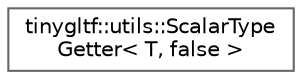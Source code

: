 digraph "Graphical Class Hierarchy"
{
 // LATEX_PDF_SIZE
  bgcolor="transparent";
  edge [fontname=Helvetica,fontsize=10,labelfontname=Helvetica,labelfontsize=10];
  node [fontname=Helvetica,fontsize=10,shape=box,height=0.2,width=0.4];
  rankdir="LR";
  Node0 [id="Node000000",label="tinygltf::utils::ScalarType\lGetter\< T, false \>",height=0.2,width=0.4,color="grey40", fillcolor="white", style="filled",URL="$structtinygltf_1_1utils_1_1_scalar_type_getter_3_01_t_00_01false_01_4.html",tooltip=" "];
}
